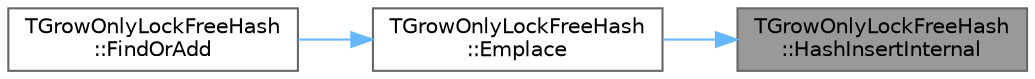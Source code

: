 digraph "TGrowOnlyLockFreeHash::HashInsertInternal"
{
 // INTERACTIVE_SVG=YES
 // LATEX_PDF_SIZE
  bgcolor="transparent";
  edge [fontname=Helvetica,fontsize=10,labelfontname=Helvetica,labelfontsize=10];
  node [fontname=Helvetica,fontsize=10,shape=box,height=0.2,width=0.4];
  rankdir="RL";
  Node1 [id="Node000001",label="TGrowOnlyLockFreeHash\l::HashInsertInternal",height=0.2,width=0.4,color="gray40", fillcolor="grey60", style="filled", fontcolor="black",tooltip=" "];
  Node1 -> Node2 [id="edge1_Node000001_Node000002",dir="back",color="steelblue1",style="solid",tooltip=" "];
  Node2 [id="Node000002",label="TGrowOnlyLockFreeHash\l::Emplace",height=0.2,width=0.4,color="grey40", fillcolor="white", style="filled",URL="$d5/d5b/classTGrowOnlyLockFreeHash.html#ae8cbf168b7c61da718d7332050aa2041",tooltip="Add an entry with the given Key to the hash table, will do nothing if the item already exists."];
  Node2 -> Node3 [id="edge2_Node000002_Node000003",dir="back",color="steelblue1",style="solid",tooltip=" "];
  Node3 [id="Node000003",label="TGrowOnlyLockFreeHash\l::FindOrAdd",height=0.2,width=0.4,color="grey40", fillcolor="white", style="filled",URL="$d5/d5b/classTGrowOnlyLockFreeHash.html#a9d311d2a76e41c4db986ee031a1a614d",tooltip=" "];
}
